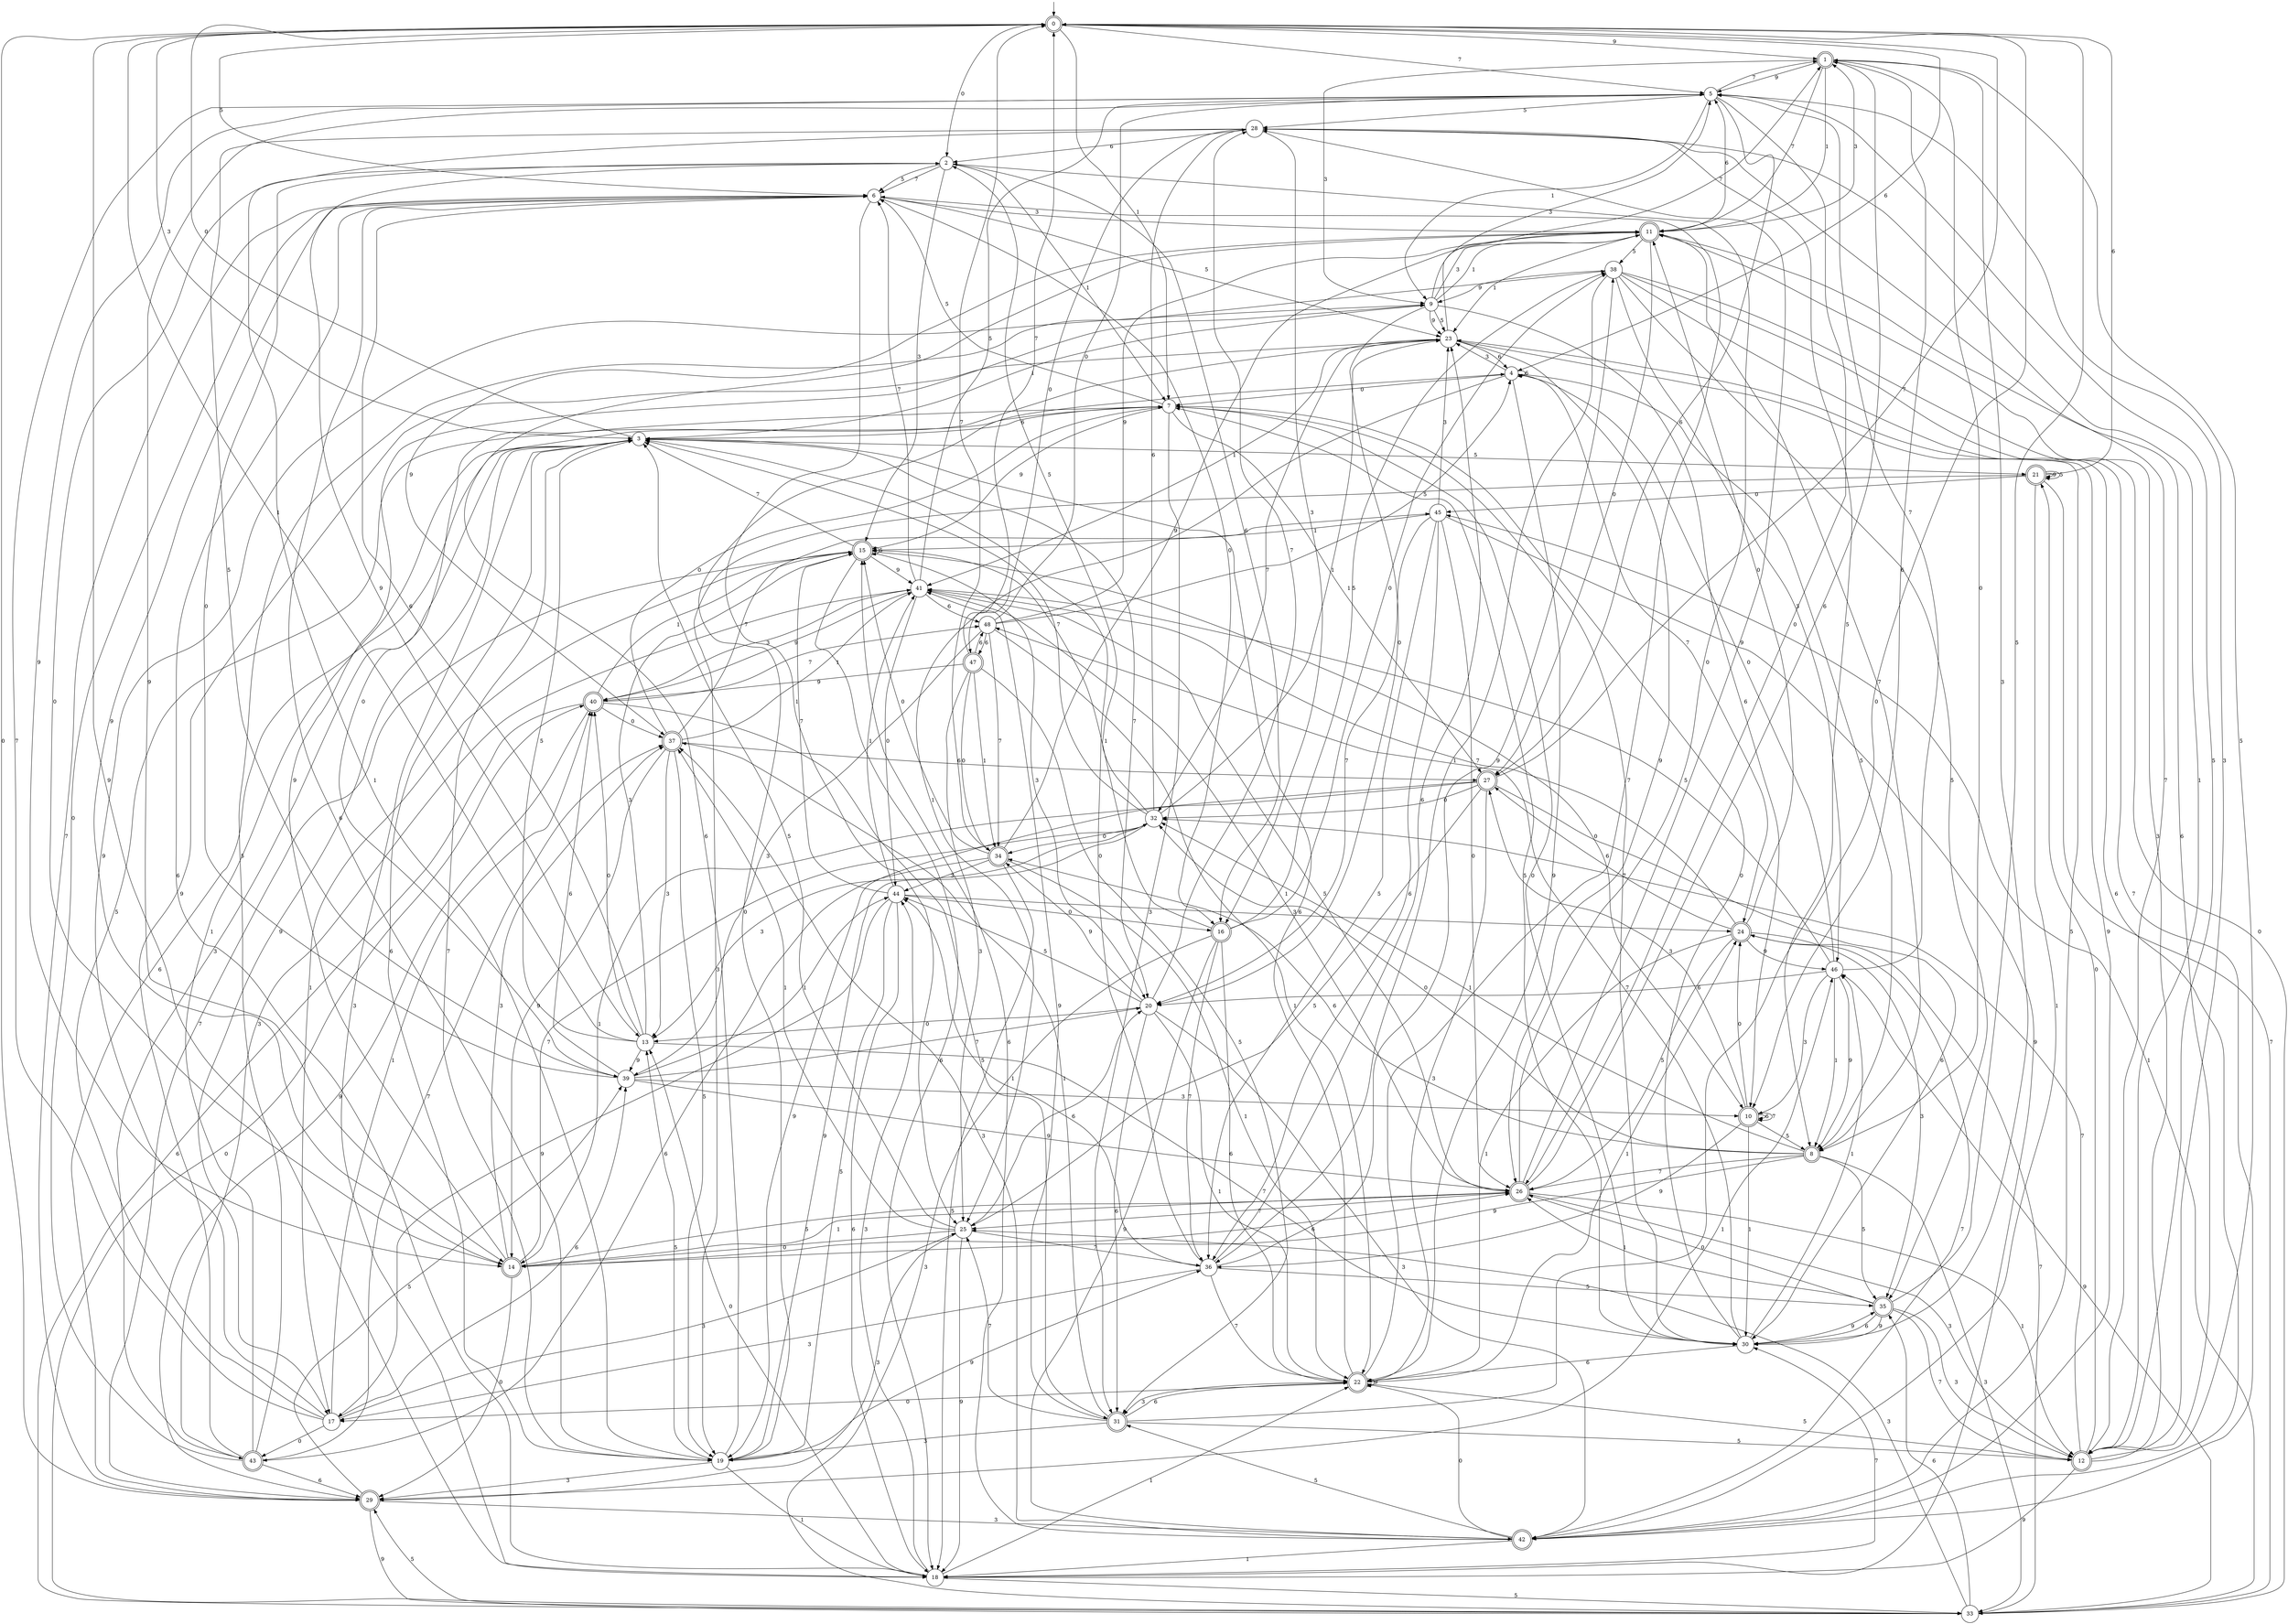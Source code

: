 digraph g {

	s0 [shape="doublecircle" label="0"];
	s1 [shape="doublecircle" label="1"];
	s2 [shape="circle" label="2"];
	s3 [shape="circle" label="3"];
	s4 [shape="circle" label="4"];
	s5 [shape="circle" label="5"];
	s6 [shape="circle" label="6"];
	s7 [shape="circle" label="7"];
	s8 [shape="doublecircle" label="8"];
	s9 [shape="circle" label="9"];
	s10 [shape="doublecircle" label="10"];
	s11 [shape="doublecircle" label="11"];
	s12 [shape="doublecircle" label="12"];
	s13 [shape="circle" label="13"];
	s14 [shape="doublecircle" label="14"];
	s15 [shape="doublecircle" label="15"];
	s16 [shape="doublecircle" label="16"];
	s17 [shape="circle" label="17"];
	s18 [shape="circle" label="18"];
	s19 [shape="circle" label="19"];
	s20 [shape="circle" label="20"];
	s21 [shape="doublecircle" label="21"];
	s22 [shape="doublecircle" label="22"];
	s23 [shape="circle" label="23"];
	s24 [shape="doublecircle" label="24"];
	s25 [shape="circle" label="25"];
	s26 [shape="doublecircle" label="26"];
	s27 [shape="doublecircle" label="27"];
	s28 [shape="circle" label="28"];
	s29 [shape="doublecircle" label="29"];
	s30 [shape="circle" label="30"];
	s31 [shape="doublecircle" label="31"];
	s32 [shape="circle" label="32"];
	s33 [shape="circle" label="33"];
	s34 [shape="doublecircle" label="34"];
	s35 [shape="doublecircle" label="35"];
	s36 [shape="circle" label="36"];
	s37 [shape="doublecircle" label="37"];
	s38 [shape="circle" label="38"];
	s39 [shape="circle" label="39"];
	s40 [shape="doublecircle" label="40"];
	s41 [shape="circle" label="41"];
	s42 [shape="doublecircle" label="42"];
	s43 [shape="doublecircle" label="43"];
	s44 [shape="circle" label="44"];
	s45 [shape="circle" label="45"];
	s46 [shape="circle" label="46"];
	s47 [shape="doublecircle" label="47"];
	s48 [shape="circle" label="48"];
	s0 -> s1 [label="9"];
	s0 -> s2 [label="0"];
	s0 -> s3 [label="3"];
	s0 -> s4 [label="6"];
	s0 -> s5 [label="7"];
	s0 -> s6 [label="5"];
	s0 -> s7 [label="1"];
	s1 -> s5 [label="9"];
	s1 -> s8 [label="0"];
	s1 -> s9 [label="3"];
	s1 -> s10 [label="6"];
	s1 -> s11 [label="7"];
	s1 -> s12 [label="5"];
	s1 -> s11 [label="1"];
	s2 -> s13 [label="9"];
	s2 -> s14 [label="0"];
	s2 -> s15 [label="3"];
	s2 -> s16 [label="6"];
	s2 -> s6 [label="7"];
	s2 -> s6 [label="5"];
	s2 -> s7 [label="1"];
	s3 -> s17 [label="9"];
	s3 -> s0 [label="0"];
	s3 -> s18 [label="3"];
	s3 -> s19 [label="6"];
	s3 -> s20 [label="7"];
	s3 -> s21 [label="5"];
	s3 -> s9 [label="1"];
	s4 -> s22 [label="9"];
	s4 -> s7 [label="0"];
	s4 -> s23 [label="3"];
	s4 -> s4 [label="6"];
	s4 -> s24 [label="7"];
	s4 -> s8 [label="5"];
	s4 -> s25 [label="1"];
	s5 -> s14 [label="9"];
	s5 -> s26 [label="0"];
	s5 -> s12 [label="3"];
	s5 -> s27 [label="6"];
	s5 -> s1 [label="7"];
	s5 -> s28 [label="5"];
	s5 -> s9 [label="1"];
	s6 -> s14 [label="9"];
	s6 -> s16 [label="0"];
	s6 -> s11 [label="3"];
	s6 -> s19 [label="6"];
	s6 -> s29 [label="7"];
	s6 -> s23 [label="5"];
	s6 -> s25 [label="1"];
	s7 -> s15 [label="9"];
	s7 -> s30 [label="0"];
	s7 -> s31 [label="3"];
	s7 -> s3 [label="6"];
	s7 -> s30 [label="7"];
	s7 -> s6 [label="5"];
	s7 -> s27 [label="1"];
	s8 -> s14 [label="9"];
	s8 -> s32 [label="0"];
	s8 -> s33 [label="3"];
	s8 -> s34 [label="6"];
	s8 -> s26 [label="7"];
	s8 -> s35 [label="5"];
	s8 -> s32 [label="1"];
	s9 -> s23 [label="9"];
	s9 -> s20 [label="0"];
	s9 -> s11 [label="3"];
	s9 -> s10 [label="6"];
	s9 -> s1 [label="7"];
	s9 -> s23 [label="5"];
	s9 -> s11 [label="1"];
	s10 -> s36 [label="9"];
	s10 -> s24 [label="0"];
	s10 -> s27 [label="3"];
	s10 -> s10 [label="6"];
	s10 -> s10 [label="7"];
	s10 -> s8 [label="5"];
	s10 -> s30 [label="1"];
	s11 -> s37 [label="9"];
	s11 -> s27 [label="0"];
	s11 -> s1 [label="3"];
	s11 -> s5 [label="6"];
	s11 -> s8 [label="7"];
	s11 -> s38 [label="5"];
	s11 -> s23 [label="1"];
	s12 -> s18 [label="9"];
	s12 -> s21 [label="0"];
	s12 -> s11 [label="3"];
	s12 -> s11 [label="6"];
	s12 -> s32 [label="7"];
	s12 -> s5 [label="5"];
	s12 -> s28 [label="1"];
	s13 -> s39 [label="9"];
	s13 -> s40 [label="0"];
	s13 -> s15 [label="3"];
	s13 -> s6 [label="6"];
	s13 -> s30 [label="7"];
	s13 -> s3 [label="5"];
	s13 -> s0 [label="1"];
	s14 -> s9 [label="9"];
	s14 -> s29 [label="0"];
	s14 -> s37 [label="3"];
	s14 -> s26 [label="6"];
	s14 -> s32 [label="7"];
	s14 -> s26 [label="5"];
	s14 -> s26 [label="1"];
	s15 -> s41 [label="9"];
	s15 -> s10 [label="0"];
	s15 -> s20 [label="3"];
	s15 -> s18 [label="6"];
	s15 -> s3 [label="7"];
	s15 -> s15 [label="5"];
	s15 -> s17 [label="1"];
	s16 -> s42 [label="9"];
	s16 -> s38 [label="0"];
	s16 -> s33 [label="3"];
	s16 -> s22 [label="6"];
	s16 -> s36 [label="7"];
	s16 -> s38 [label="5"];
	s16 -> s15 [label="1"];
	s17 -> s9 [label="9"];
	s17 -> s43 [label="0"];
	s17 -> s25 [label="3"];
	s17 -> s39 [label="6"];
	s17 -> s5 [label="7"];
	s17 -> s7 [label="5"];
	s17 -> s40 [label="1"];
	s18 -> s0 [label="9"];
	s18 -> s13 [label="0"];
	s18 -> s44 [label="3"];
	s18 -> s6 [label="6"];
	s18 -> s30 [label="7"];
	s18 -> s33 [label="5"];
	s18 -> s22 [label="1"];
	s19 -> s36 [label="9"];
	s19 -> s4 [label="0"];
	s19 -> s29 [label="3"];
	s19 -> s11 [label="6"];
	s19 -> s3 [label="7"];
	s19 -> s13 [label="5"];
	s19 -> s18 [label="1"];
	s20 -> s34 [label="9"];
	s20 -> s13 [label="0"];
	s20 -> s42 [label="3"];
	s20 -> s31 [label="6"];
	s20 -> s28 [label="7"];
	s20 -> s44 [label="5"];
	s20 -> s22 [label="1"];
	s21 -> s21 [label="9"];
	s21 -> s45 [label="0"];
	s21 -> s19 [label="3"];
	s21 -> s0 [label="6"];
	s21 -> s33 [label="7"];
	s21 -> s21 [label="5"];
	s21 -> s42 [label="1"];
	s22 -> s22 [label="9"];
	s22 -> s17 [label="0"];
	s22 -> s31 [label="3"];
	s22 -> s3 [label="6"];
	s22 -> s6 [label="7"];
	s22 -> s12 [label="5"];
	s22 -> s24 [label="1"];
	s23 -> s26 [label="9"];
	s23 -> s39 [label="0"];
	s23 -> s5 [label="3"];
	s23 -> s4 [label="6"];
	s23 -> s32 [label="7"];
	s23 -> s42 [label="5"];
	s23 -> s41 [label="1"];
	s24 -> s46 [label="9"];
	s24 -> s11 [label="0"];
	s24 -> s35 [label="3"];
	s24 -> s27 [label="6"];
	s24 -> s41 [label="7"];
	s24 -> s26 [label="5"];
	s24 -> s22 [label="1"];
	s25 -> s18 [label="9"];
	s25 -> s14 [label="0"];
	s25 -> s29 [label="3"];
	s25 -> s20 [label="6"];
	s25 -> s36 [label="7"];
	s25 -> s3 [label="5"];
	s25 -> s37 [label="1"];
	s26 -> s28 [label="9"];
	s26 -> s2 [label="0"];
	s26 -> s12 [label="3"];
	s26 -> s1 [label="6"];
	s26 -> s25 [label="7"];
	s26 -> s41 [label="5"];
	s26 -> s12 [label="1"];
	s27 -> s19 [label="9"];
	s27 -> s32 [label="0"];
	s27 -> s22 [label="3"];
	s27 -> s30 [label="6"];
	s27 -> s0 [label="7"];
	s27 -> s25 [label="5"];
	s27 -> s14 [label="1"];
	s28 -> s14 [label="9"];
	s28 -> s47 [label="0"];
	s28 -> s16 [label="3"];
	s28 -> s2 [label="6"];
	s28 -> s12 [label="7"];
	s28 -> s8 [label="5"];
	s28 -> s19 [label="1"];
	s29 -> s33 [label="9"];
	s29 -> s0 [label="0"];
	s29 -> s42 [label="3"];
	s29 -> s3 [label="6"];
	s29 -> s15 [label="7"];
	s29 -> s39 [label="5"];
	s29 -> s46 [label="1"];
	s30 -> s35 [label="9"];
	s30 -> s7 [label="0"];
	s30 -> s1 [label="3"];
	s30 -> s22 [label="6"];
	s30 -> s48 [label="7"];
	s30 -> s7 [label="5"];
	s30 -> s46 [label="1"];
	s31 -> s41 [label="9"];
	s31 -> s0 [label="0"];
	s31 -> s19 [label="3"];
	s31 -> s22 [label="6"];
	s31 -> s25 [label="7"];
	s31 -> s12 [label="5"];
	s31 -> s37 [label="1"];
	s32 -> s19 [label="9"];
	s32 -> s34 [label="0"];
	s32 -> s13 [label="3"];
	s32 -> s28 [label="6"];
	s32 -> s3 [label="7"];
	s32 -> s2 [label="5"];
	s32 -> s23 [label="1"];
	s33 -> s46 [label="9"];
	s33 -> s40 [label="0"];
	s33 -> s25 [label="3"];
	s33 -> s35 [label="6"];
	s33 -> s24 [label="7"];
	s33 -> s29 [label="5"];
	s33 -> s45 [label="1"];
	s34 -> s11 [label="9"];
	s34 -> s15 [label="0"];
	s34 -> s44 [label="3"];
	s34 -> s43 [label="6"];
	s34 -> s0 [label="7"];
	s34 -> s18 [label="5"];
	s34 -> s22 [label="1"];
	s35 -> s30 [label="9"];
	s35 -> s26 [label="0"];
	s35 -> s12 [label="3"];
	s35 -> s30 [label="6"];
	s35 -> s12 [label="7"];
	s35 -> s0 [label="5"];
	s35 -> s26 [label="1"];
	s36 -> s38 [label="9"];
	s36 -> s3 [label="0"];
	s36 -> s17 [label="3"];
	s36 -> s23 [label="6"];
	s36 -> s22 [label="7"];
	s36 -> s35 [label="5"];
	s36 -> s44 [label="1"];
	s37 -> s14 [label="9"];
	s37 -> s7 [label="0"];
	s37 -> s13 [label="3"];
	s37 -> s27 [label="6"];
	s37 -> s45 [label="7"];
	s37 -> s19 [label="5"];
	s37 -> s41 [label="1"];
	s38 -> s9 [label="9"];
	s38 -> s33 [label="0"];
	s38 -> s46 [label="3"];
	s38 -> s42 [label="6"];
	s38 -> s42 [label="7"];
	s38 -> s35 [label="5"];
	s38 -> s36 [label="1"];
	s39 -> s26 [label="9"];
	s39 -> s2 [label="0"];
	s39 -> s10 [label="3"];
	s39 -> s40 [label="6"];
	s39 -> s20 [label="7"];
	s39 -> s5 [label="5"];
	s39 -> s44 [label="1"];
	s40 -> s29 [label="9"];
	s40 -> s37 [label="0"];
	s40 -> s41 [label="3"];
	s40 -> s33 [label="6"];
	s40 -> s48 [label="7"];
	s40 -> s31 [label="5"];
	s40 -> s15 [label="1"];
	s41 -> s40 [label="9"];
	s41 -> s44 [label="0"];
	s41 -> s43 [label="3"];
	s41 -> s48 [label="6"];
	s41 -> s6 [label="7"];
	s41 -> s5 [label="5"];
	s41 -> s26 [label="1"];
	s42 -> s23 [label="9"];
	s42 -> s22 [label="0"];
	s42 -> s37 [label="3"];
	s42 -> s15 [label="6"];
	s42 -> s24 [label="7"];
	s42 -> s31 [label="5"];
	s42 -> s18 [label="1"];
	s43 -> s23 [label="9"];
	s43 -> s6 [label="0"];
	s43 -> s3 [label="3"];
	s43 -> s29 [label="6"];
	s43 -> s37 [label="7"];
	s43 -> s38 [label="5"];
	s43 -> s7 [label="1"];
	s44 -> s17 [label="9"];
	s44 -> s16 [label="0"];
	s44 -> s24 [label="3"];
	s44 -> s18 [label="6"];
	s44 -> s15 [label="7"];
	s44 -> s19 [label="5"];
	s44 -> s41 [label="1"];
	s45 -> s18 [label="9"];
	s45 -> s26 [label="0"];
	s45 -> s23 [label="3"];
	s45 -> s36 [label="6"];
	s45 -> s20 [label="7"];
	s45 -> s36 [label="5"];
	s45 -> s15 [label="1"];
	s46 -> s8 [label="9"];
	s46 -> s4 [label="0"];
	s46 -> s10 [label="3"];
	s46 -> s20 [label="6"];
	s46 -> s5 [label="7"];
	s46 -> s41 [label="5"];
	s46 -> s8 [label="1"];
	s47 -> s40 [label="9"];
	s47 -> s34 [label="0"];
	s47 -> s25 [label="3"];
	s47 -> s48 [label="6"];
	s47 -> s0 [label="7"];
	s47 -> s31 [label="5"];
	s47 -> s34 [label="1"];
	s48 -> s11 [label="9"];
	s48 -> s5 [label="0"];
	s48 -> s39 [label="3"];
	s48 -> s47 [label="6"];
	s48 -> s34 [label="7"];
	s48 -> s4 [label="5"];
	s48 -> s22 [label="1"];

__start0 [label="" shape="none" width="0" height="0"];
__start0 -> s0;

}
